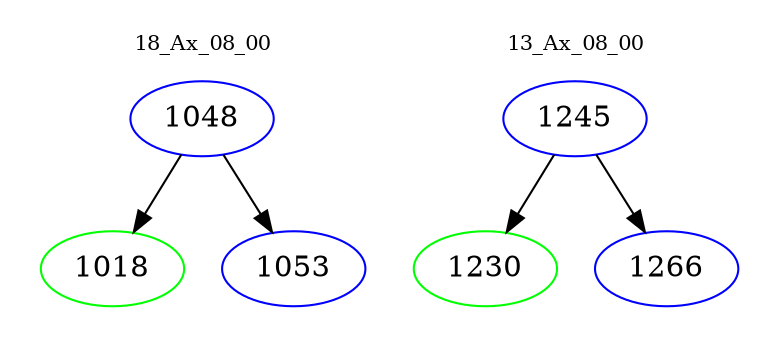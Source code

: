 digraph{
subgraph cluster_0 {
color = white
label = "18_Ax_08_00";
fontsize=10;
T0_1048 [label="1048", color="blue"]
T0_1048 -> T0_1018 [color="black"]
T0_1018 [label="1018", color="green"]
T0_1048 -> T0_1053 [color="black"]
T0_1053 [label="1053", color="blue"]
}
subgraph cluster_1 {
color = white
label = "13_Ax_08_00";
fontsize=10;
T1_1245 [label="1245", color="blue"]
T1_1245 -> T1_1230 [color="black"]
T1_1230 [label="1230", color="green"]
T1_1245 -> T1_1266 [color="black"]
T1_1266 [label="1266", color="blue"]
}
}
